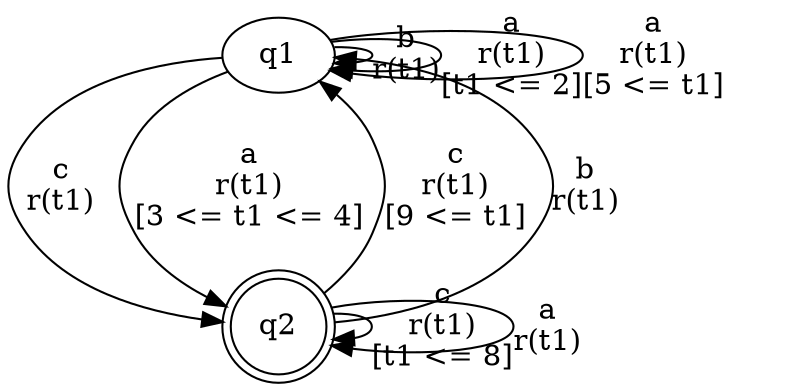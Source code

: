 digraph L {
	qq1[label=q1]
	qq2[label=q2 shape=doublecircle]
	qq1 -> qq2[label="c\nr(t1)\n"]
	qq2 -> qq1[label="c\nr(t1)\n[9 <= t1]"]
	qq2 -> qq2[label="c\nr(t1)\n[t1 <= 8]"]
	qq2 -> qq2[label="a\nr(t1)\n"]
	qq2 -> qq1[label="b\nr(t1)\n"]
	qq1 -> qq2[label="a\nr(t1)\n[3 <= t1 <= 4]"]
	qq1 -> qq1[label="b\nr(t1)\n"]
	qq1 -> qq1[label="a\nr(t1)\n[t1 <= 2]"]
	qq1 -> qq1[label="a\nr(t1)\n[5 <= t1]"]
}
